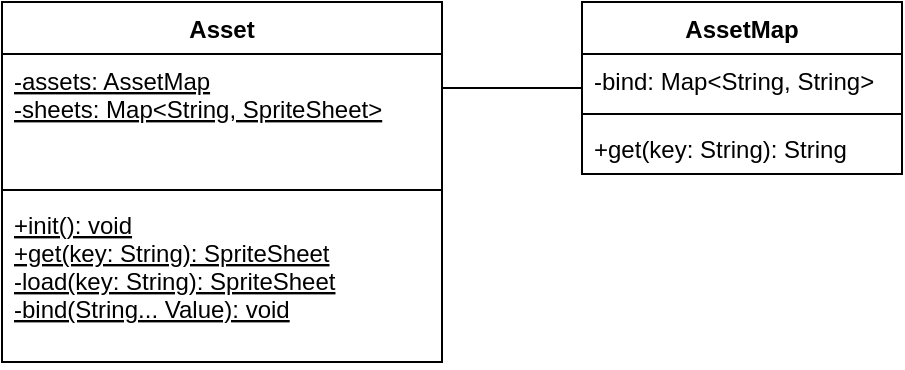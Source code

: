 <mxfile version="13.9.9" type="device"><diagram id="dgF80uvsK8JSBxX60-nY" name="Page-1"><mxGraphModel dx="710" dy="412" grid="1" gridSize="10" guides="1" tooltips="1" connect="1" arrows="1" fold="1" page="1" pageScale="1" pageWidth="850" pageHeight="1100" math="0" shadow="0"><root><mxCell id="0"/><mxCell id="1" parent="0"/><mxCell id="VHie7dKvq9pyRZeSlKep-1" value="Asset" style="swimlane;fontStyle=1;align=center;verticalAlign=top;childLayout=stackLayout;horizontal=1;startSize=26;horizontalStack=0;resizeParent=1;resizeParentMax=0;resizeLast=0;collapsible=1;marginBottom=0;" vertex="1" parent="1"><mxGeometry x="330" y="160" width="220" height="180" as="geometry"/></mxCell><mxCell id="VHie7dKvq9pyRZeSlKep-2" value="-assets: AssetMap&#10;-sheets: Map&lt;String, SpriteSheet&gt;&#10;" style="text;strokeColor=none;fillColor=none;align=left;verticalAlign=top;spacingLeft=4;spacingRight=4;overflow=hidden;rotatable=0;points=[[0,0.5],[1,0.5]];portConstraint=eastwest;fontStyle=4" vertex="1" parent="VHie7dKvq9pyRZeSlKep-1"><mxGeometry y="26" width="220" height="64" as="geometry"/></mxCell><mxCell id="VHie7dKvq9pyRZeSlKep-3" value="" style="line;strokeWidth=1;fillColor=none;align=left;verticalAlign=middle;spacingTop=-1;spacingLeft=3;spacingRight=3;rotatable=0;labelPosition=right;points=[];portConstraint=eastwest;" vertex="1" parent="VHie7dKvq9pyRZeSlKep-1"><mxGeometry y="90" width="220" height="8" as="geometry"/></mxCell><mxCell id="VHie7dKvq9pyRZeSlKep-4" value="+init(): void&#10;+get(key: String): SpriteSheet&#10;-load(key: String): SpriteSheet&#10;-bind(String... Value): void" style="text;strokeColor=none;fillColor=none;align=left;verticalAlign=top;spacingLeft=4;spacingRight=4;overflow=hidden;rotatable=0;points=[[0,0.5],[1,0.5]];portConstraint=eastwest;fontStyle=4" vertex="1" parent="VHie7dKvq9pyRZeSlKep-1"><mxGeometry y="98" width="220" height="82" as="geometry"/></mxCell><mxCell id="VHie7dKvq9pyRZeSlKep-5" value="AssetMap" style="swimlane;fontStyle=1;align=center;verticalAlign=top;childLayout=stackLayout;horizontal=1;startSize=26;horizontalStack=0;resizeParent=1;resizeParentMax=0;resizeLast=0;collapsible=1;marginBottom=0;" vertex="1" parent="1"><mxGeometry x="620" y="160" width="160" height="86" as="geometry"/></mxCell><mxCell id="VHie7dKvq9pyRZeSlKep-6" value="-bind: Map&lt;String, String&gt;" style="text;strokeColor=none;fillColor=none;align=left;verticalAlign=top;spacingLeft=4;spacingRight=4;overflow=hidden;rotatable=0;points=[[0,0.5],[1,0.5]];portConstraint=eastwest;" vertex="1" parent="VHie7dKvq9pyRZeSlKep-5"><mxGeometry y="26" width="160" height="26" as="geometry"/></mxCell><mxCell id="VHie7dKvq9pyRZeSlKep-7" value="" style="line;strokeWidth=1;fillColor=none;align=left;verticalAlign=middle;spacingTop=-1;spacingLeft=3;spacingRight=3;rotatable=0;labelPosition=right;points=[];portConstraint=eastwest;" vertex="1" parent="VHie7dKvq9pyRZeSlKep-5"><mxGeometry y="52" width="160" height="8" as="geometry"/></mxCell><mxCell id="VHie7dKvq9pyRZeSlKep-8" value="+get(key: String): String" style="text;strokeColor=none;fillColor=none;align=left;verticalAlign=top;spacingLeft=4;spacingRight=4;overflow=hidden;rotatable=0;points=[[0,0.5],[1,0.5]];portConstraint=eastwest;" vertex="1" parent="VHie7dKvq9pyRZeSlKep-5"><mxGeometry y="60" width="160" height="26" as="geometry"/></mxCell><mxCell id="VHie7dKvq9pyRZeSlKep-9" value="" style="line;strokeWidth=1;fillColor=none;align=left;verticalAlign=middle;spacingTop=-1;spacingLeft=3;spacingRight=3;rotatable=0;labelPosition=right;points=[];portConstraint=eastwest;" vertex="1" parent="1"><mxGeometry x="550" y="199" width="70" height="8" as="geometry"/></mxCell></root></mxGraphModel></diagram></mxfile>